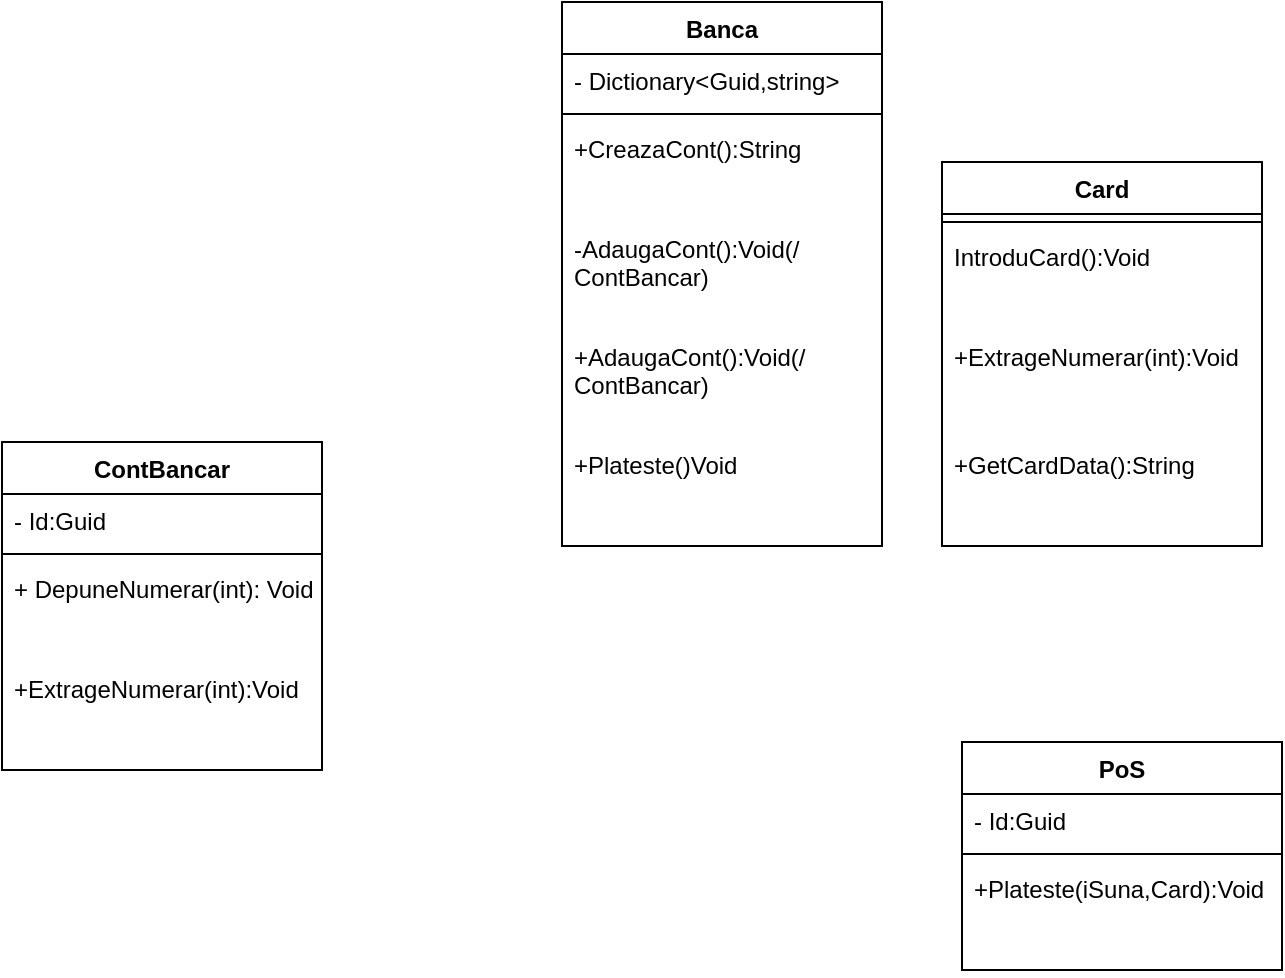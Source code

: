 <mxfile version="22.0.0" type="device">
  <diagram name="Page-1" id="c4acf3e9-155e-7222-9cf6-157b1a14988f">
    <mxGraphModel dx="2074" dy="836" grid="1" gridSize="10" guides="1" tooltips="1" connect="1" arrows="1" fold="1" page="1" pageScale="1" pageWidth="850" pageHeight="1100" background="none" math="0" shadow="0">
      <root>
        <mxCell id="0" />
        <mxCell id="1" parent="0" />
        <mxCell id="N9usGpFCycmY1aAUvd-j-1" value="ContBancar" style="swimlane;fontStyle=1;align=center;verticalAlign=top;childLayout=stackLayout;horizontal=1;startSize=26;horizontalStack=0;resizeParent=1;resizeParentMax=0;resizeLast=0;collapsible=1;marginBottom=0;whiteSpace=wrap;html=1;" vertex="1" parent="1">
          <mxGeometry x="30" y="330" width="160" height="164" as="geometry" />
        </mxCell>
        <mxCell id="N9usGpFCycmY1aAUvd-j-2" value="- Id:Guid" style="text;strokeColor=none;fillColor=none;align=left;verticalAlign=top;spacingLeft=4;spacingRight=4;overflow=hidden;rotatable=0;points=[[0,0.5],[1,0.5]];portConstraint=eastwest;whiteSpace=wrap;html=1;" vertex="1" parent="N9usGpFCycmY1aAUvd-j-1">
          <mxGeometry y="26" width="160" height="26" as="geometry" />
        </mxCell>
        <mxCell id="N9usGpFCycmY1aAUvd-j-3" value="" style="line;strokeWidth=1;fillColor=none;align=left;verticalAlign=middle;spacingTop=-1;spacingLeft=3;spacingRight=3;rotatable=0;labelPosition=right;points=[];portConstraint=eastwest;strokeColor=inherit;" vertex="1" parent="N9usGpFCycmY1aAUvd-j-1">
          <mxGeometry y="52" width="160" height="8" as="geometry" />
        </mxCell>
        <mxCell id="N9usGpFCycmY1aAUvd-j-5" value="+ DepuneNumerar(int): Void" style="text;strokeColor=none;fillColor=none;align=left;verticalAlign=top;spacingLeft=4;spacingRight=4;overflow=hidden;rotatable=0;points=[[0,0.5],[1,0.5]];portConstraint=eastwest;whiteSpace=wrap;html=1;" vertex="1" parent="N9usGpFCycmY1aAUvd-j-1">
          <mxGeometry y="60" width="160" height="50" as="geometry" />
        </mxCell>
        <mxCell id="N9usGpFCycmY1aAUvd-j-4" value="+ExtrageNumerar(int):Void" style="text;strokeColor=none;fillColor=none;align=left;verticalAlign=top;spacingLeft=4;spacingRight=4;overflow=hidden;rotatable=0;points=[[0,0.5],[1,0.5]];portConstraint=eastwest;whiteSpace=wrap;html=1;" vertex="1" parent="N9usGpFCycmY1aAUvd-j-1">
          <mxGeometry y="110" width="160" height="54" as="geometry" />
        </mxCell>
        <mxCell id="N9usGpFCycmY1aAUvd-j-7" value="Banca" style="swimlane;fontStyle=1;align=center;verticalAlign=top;childLayout=stackLayout;horizontal=1;startSize=26;horizontalStack=0;resizeParent=1;resizeParentMax=0;resizeLast=0;collapsible=1;marginBottom=0;whiteSpace=wrap;html=1;" vertex="1" parent="1">
          <mxGeometry x="310" y="110" width="160" height="272" as="geometry" />
        </mxCell>
        <mxCell id="N9usGpFCycmY1aAUvd-j-8" value="- Dictionary&amp;lt;Guid,string&amp;gt;" style="text;strokeColor=none;fillColor=none;align=left;verticalAlign=top;spacingLeft=4;spacingRight=4;overflow=hidden;rotatable=0;points=[[0,0.5],[1,0.5]];portConstraint=eastwest;whiteSpace=wrap;html=1;" vertex="1" parent="N9usGpFCycmY1aAUvd-j-7">
          <mxGeometry y="26" width="160" height="26" as="geometry" />
        </mxCell>
        <mxCell id="N9usGpFCycmY1aAUvd-j-9" value="" style="line;strokeWidth=1;fillColor=none;align=left;verticalAlign=middle;spacingTop=-1;spacingLeft=3;spacingRight=3;rotatable=0;labelPosition=right;points=[];portConstraint=eastwest;strokeColor=inherit;" vertex="1" parent="N9usGpFCycmY1aAUvd-j-7">
          <mxGeometry y="52" width="160" height="8" as="geometry" />
        </mxCell>
        <mxCell id="N9usGpFCycmY1aAUvd-j-10" value="+CreazaCont():String" style="text;strokeColor=none;fillColor=none;align=left;verticalAlign=top;spacingLeft=4;spacingRight=4;overflow=hidden;rotatable=0;points=[[0,0.5],[1,0.5]];portConstraint=eastwest;whiteSpace=wrap;html=1;" vertex="1" parent="N9usGpFCycmY1aAUvd-j-7">
          <mxGeometry y="60" width="160" height="50" as="geometry" />
        </mxCell>
        <mxCell id="N9usGpFCycmY1aAUvd-j-17" value="-AdaugaCont():Void(/ ContBancar)" style="text;strokeColor=none;fillColor=none;align=left;verticalAlign=top;spacingLeft=4;spacingRight=4;overflow=hidden;rotatable=0;points=[[0,0.5],[1,0.5]];portConstraint=eastwest;whiteSpace=wrap;html=1;" vertex="1" parent="N9usGpFCycmY1aAUvd-j-7">
          <mxGeometry y="110" width="160" height="54" as="geometry" />
        </mxCell>
        <mxCell id="N9usGpFCycmY1aAUvd-j-18" value="+AdaugaCont():Void(/ ContBancar)" style="text;strokeColor=none;fillColor=none;align=left;verticalAlign=top;spacingLeft=4;spacingRight=4;overflow=hidden;rotatable=0;points=[[0,0.5],[1,0.5]];portConstraint=eastwest;whiteSpace=wrap;html=1;" vertex="1" parent="N9usGpFCycmY1aAUvd-j-7">
          <mxGeometry y="164" width="160" height="54" as="geometry" />
        </mxCell>
        <mxCell id="N9usGpFCycmY1aAUvd-j-11" value="+Plateste()Void" style="text;strokeColor=none;fillColor=none;align=left;verticalAlign=top;spacingLeft=4;spacingRight=4;overflow=hidden;rotatable=0;points=[[0,0.5],[1,0.5]];portConstraint=eastwest;whiteSpace=wrap;html=1;" vertex="1" parent="N9usGpFCycmY1aAUvd-j-7">
          <mxGeometry y="218" width="160" height="54" as="geometry" />
        </mxCell>
        <mxCell id="N9usGpFCycmY1aAUvd-j-19" value="Card" style="swimlane;fontStyle=1;align=center;verticalAlign=top;childLayout=stackLayout;horizontal=1;startSize=26;horizontalStack=0;resizeParent=1;resizeParentMax=0;resizeLast=0;collapsible=1;marginBottom=0;whiteSpace=wrap;html=1;" vertex="1" parent="1">
          <mxGeometry x="500" y="190" width="160" height="192" as="geometry" />
        </mxCell>
        <mxCell id="N9usGpFCycmY1aAUvd-j-21" value="" style="line;strokeWidth=1;fillColor=none;align=left;verticalAlign=middle;spacingTop=-1;spacingLeft=3;spacingRight=3;rotatable=0;labelPosition=right;points=[];portConstraint=eastwest;strokeColor=inherit;" vertex="1" parent="N9usGpFCycmY1aAUvd-j-19">
          <mxGeometry y="26" width="160" height="8" as="geometry" />
        </mxCell>
        <mxCell id="N9usGpFCycmY1aAUvd-j-22" value="IntroduCard():Void" style="text;strokeColor=none;fillColor=none;align=left;verticalAlign=top;spacingLeft=4;spacingRight=4;overflow=hidden;rotatable=0;points=[[0,0.5],[1,0.5]];portConstraint=eastwest;whiteSpace=wrap;html=1;" vertex="1" parent="N9usGpFCycmY1aAUvd-j-19">
          <mxGeometry y="34" width="160" height="50" as="geometry" />
        </mxCell>
        <mxCell id="N9usGpFCycmY1aAUvd-j-29" value="+ExtrageNumerar(int):Void" style="text;strokeColor=none;fillColor=none;align=left;verticalAlign=top;spacingLeft=4;spacingRight=4;overflow=hidden;rotatable=0;points=[[0,0.5],[1,0.5]];portConstraint=eastwest;whiteSpace=wrap;html=1;" vertex="1" parent="N9usGpFCycmY1aAUvd-j-19">
          <mxGeometry y="84" width="160" height="54" as="geometry" />
        </mxCell>
        <mxCell id="N9usGpFCycmY1aAUvd-j-23" value="+GetCardData():String" style="text;strokeColor=none;fillColor=none;align=left;verticalAlign=top;spacingLeft=4;spacingRight=4;overflow=hidden;rotatable=0;points=[[0,0.5],[1,0.5]];portConstraint=eastwest;whiteSpace=wrap;html=1;" vertex="1" parent="N9usGpFCycmY1aAUvd-j-19">
          <mxGeometry y="138" width="160" height="54" as="geometry" />
        </mxCell>
        <mxCell id="N9usGpFCycmY1aAUvd-j-30" value="PoS" style="swimlane;fontStyle=1;align=center;verticalAlign=top;childLayout=stackLayout;horizontal=1;startSize=26;horizontalStack=0;resizeParent=1;resizeParentMax=0;resizeLast=0;collapsible=1;marginBottom=0;whiteSpace=wrap;html=1;" vertex="1" parent="1">
          <mxGeometry x="510" y="480" width="160" height="114" as="geometry" />
        </mxCell>
        <mxCell id="N9usGpFCycmY1aAUvd-j-31" value="- Id:Guid" style="text;strokeColor=none;fillColor=none;align=left;verticalAlign=top;spacingLeft=4;spacingRight=4;overflow=hidden;rotatable=0;points=[[0,0.5],[1,0.5]];portConstraint=eastwest;whiteSpace=wrap;html=1;" vertex="1" parent="N9usGpFCycmY1aAUvd-j-30">
          <mxGeometry y="26" width="160" height="26" as="geometry" />
        </mxCell>
        <mxCell id="N9usGpFCycmY1aAUvd-j-32" value="" style="line;strokeWidth=1;fillColor=none;align=left;verticalAlign=middle;spacingTop=-1;spacingLeft=3;spacingRight=3;rotatable=0;labelPosition=right;points=[];portConstraint=eastwest;strokeColor=inherit;" vertex="1" parent="N9usGpFCycmY1aAUvd-j-30">
          <mxGeometry y="52" width="160" height="8" as="geometry" />
        </mxCell>
        <mxCell id="N9usGpFCycmY1aAUvd-j-34" value="+Plateste(iSuna,Card):Void" style="text;strokeColor=none;fillColor=none;align=left;verticalAlign=top;spacingLeft=4;spacingRight=4;overflow=hidden;rotatable=0;points=[[0,0.5],[1,0.5]];portConstraint=eastwest;whiteSpace=wrap;html=1;" vertex="1" parent="N9usGpFCycmY1aAUvd-j-30">
          <mxGeometry y="60" width="160" height="54" as="geometry" />
        </mxCell>
      </root>
    </mxGraphModel>
  </diagram>
</mxfile>
